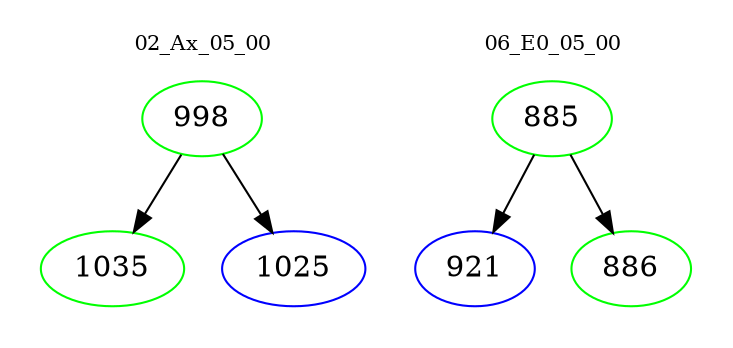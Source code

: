 digraph{
subgraph cluster_0 {
color = white
label = "02_Ax_05_00";
fontsize=10;
T0_998 [label="998", color="green"]
T0_998 -> T0_1035 [color="black"]
T0_1035 [label="1035", color="green"]
T0_998 -> T0_1025 [color="black"]
T0_1025 [label="1025", color="blue"]
}
subgraph cluster_1 {
color = white
label = "06_E0_05_00";
fontsize=10;
T1_885 [label="885", color="green"]
T1_885 -> T1_921 [color="black"]
T1_921 [label="921", color="blue"]
T1_885 -> T1_886 [color="black"]
T1_886 [label="886", color="green"]
}
}

